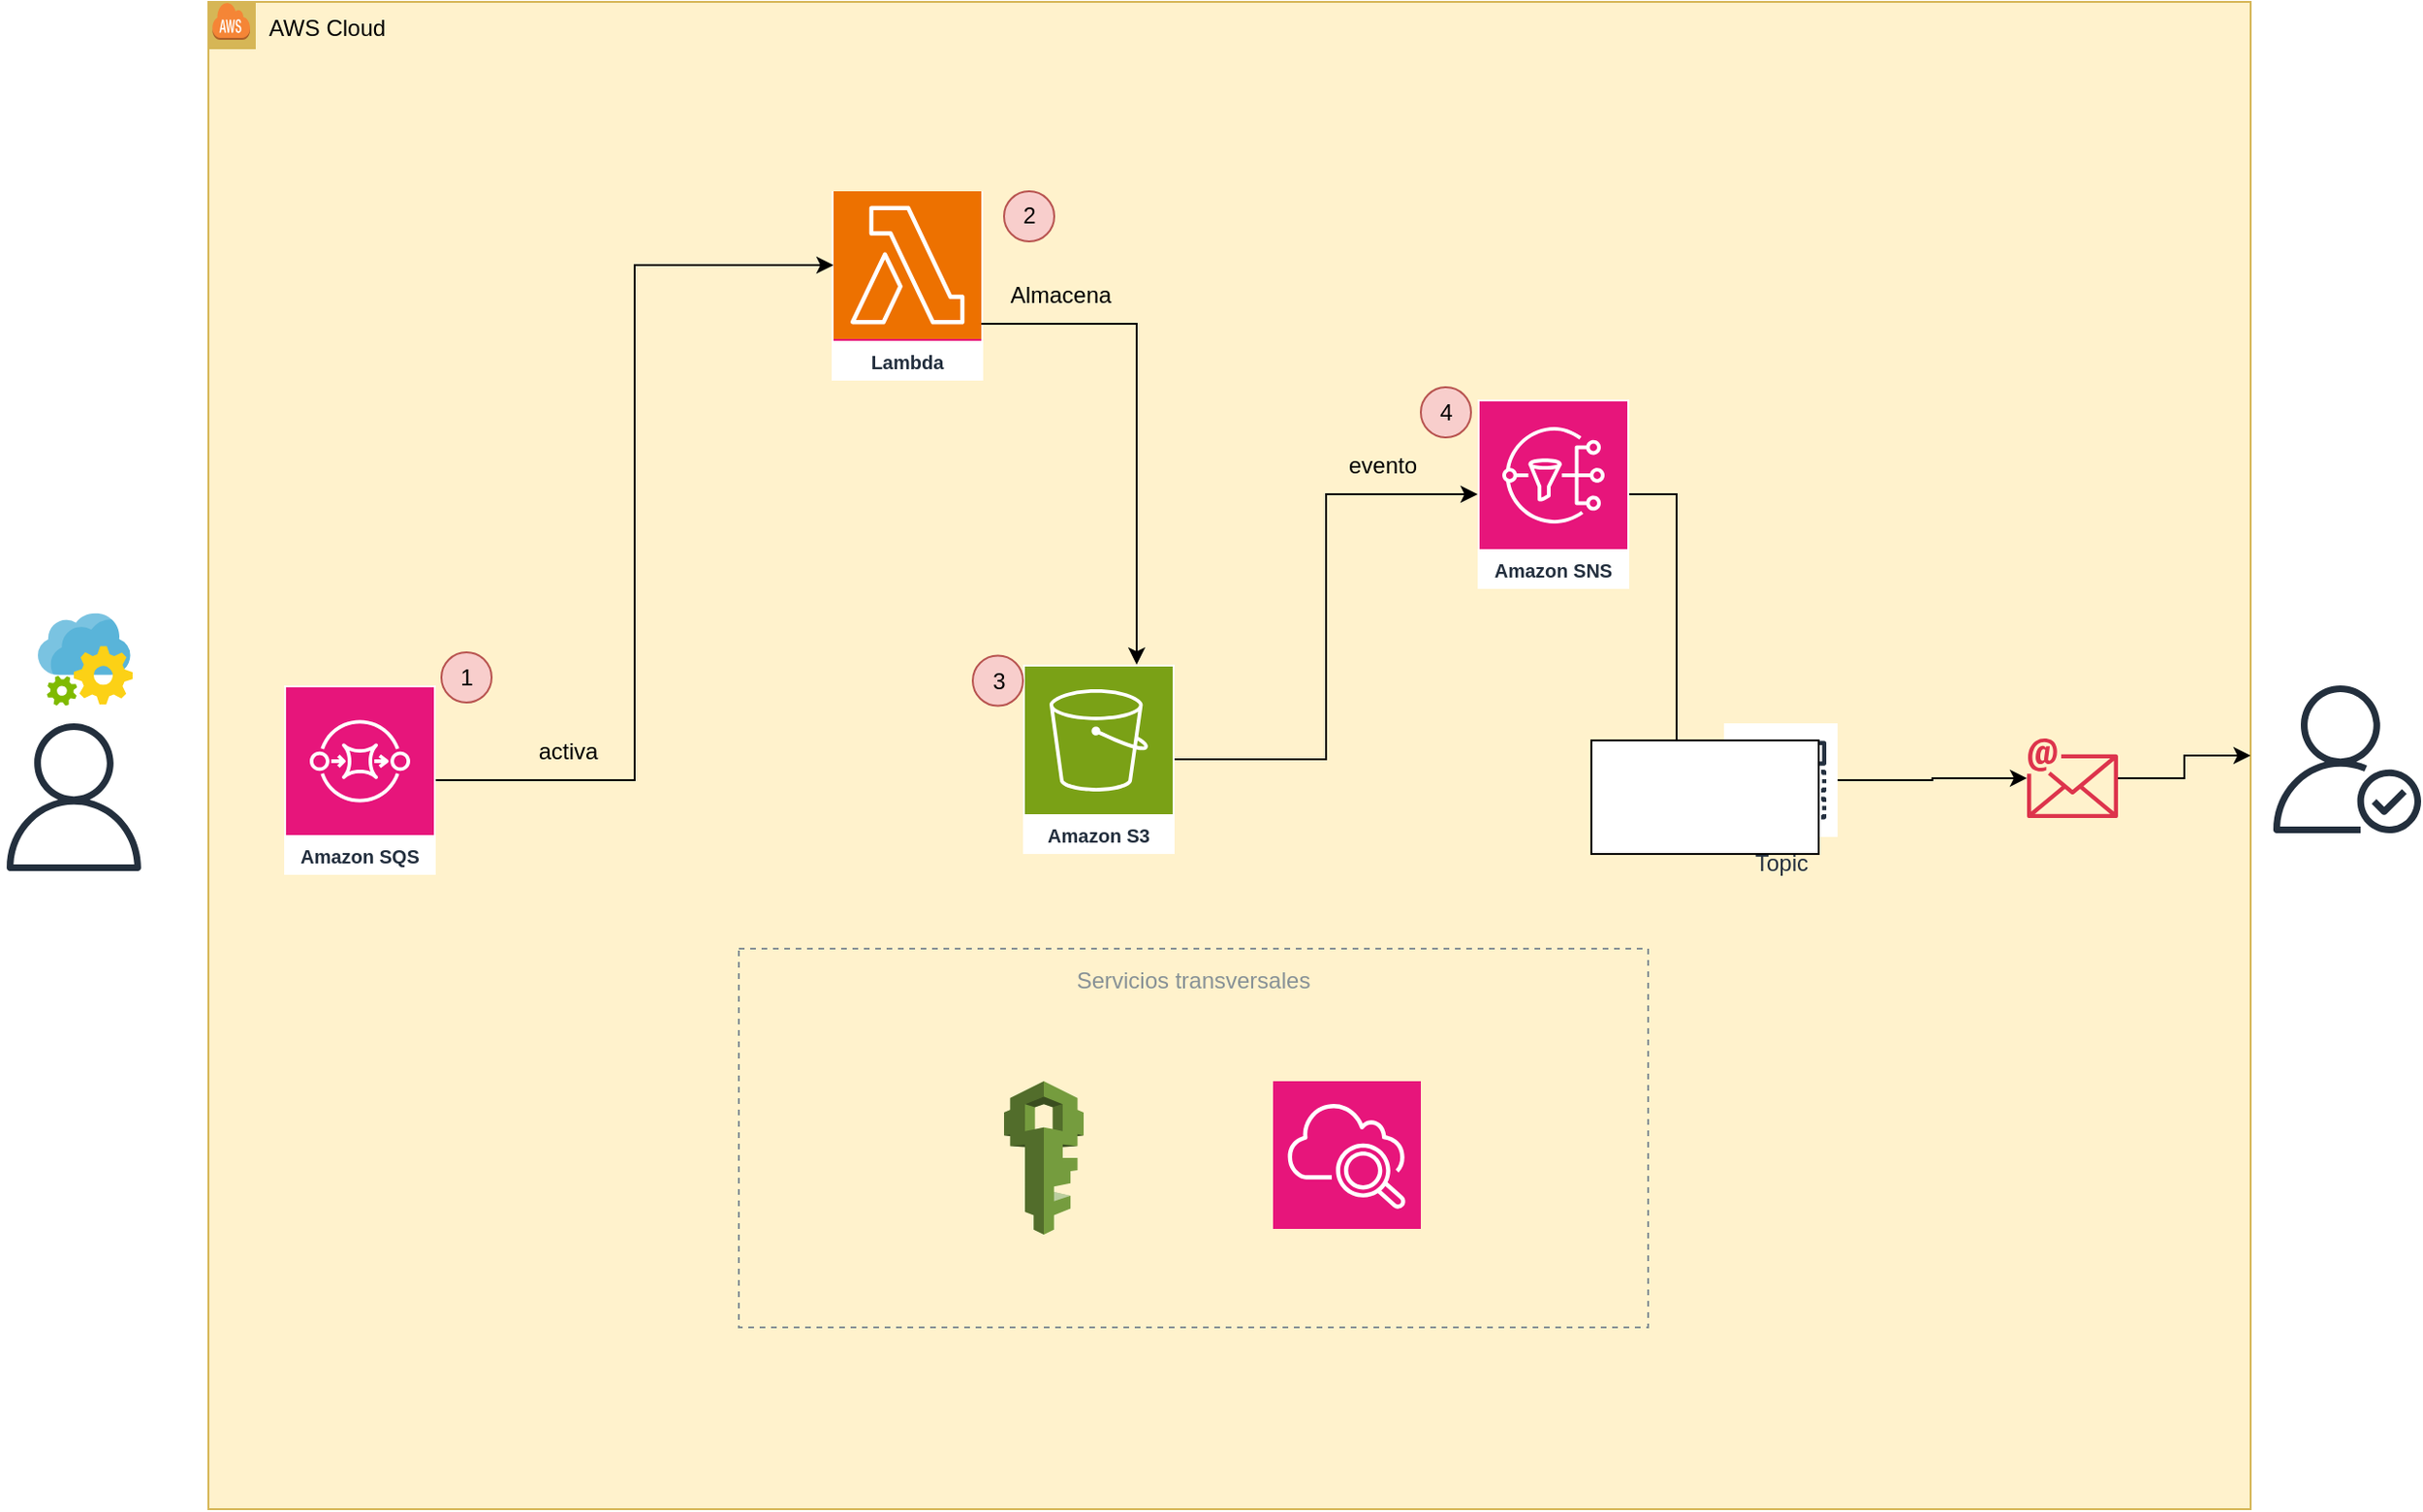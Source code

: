 <mxfile version="24.8.4">
  <diagram name="Página-1" id="q6vjIyBOqwrU2EMw6Zm3">
    <mxGraphModel dx="2559" dy="3230" grid="1" gridSize="10" guides="1" tooltips="1" connect="1" arrows="1" fold="1" page="1" pageScale="1" pageWidth="827" pageHeight="1169" math="0" shadow="0">
      <root>
        <mxCell id="0" />
        <mxCell id="1" parent="0" />
        <mxCell id="tb1RHoqSBSulVYjN283y-7" value="AWS Cloud" style="points=[[0,0],[0.25,0],[0.5,0],[0.75,0],[1,0],[1,0.25],[1,0.5],[1,0.75],[1,1],[0.75,1],[0.5,1],[0.25,1],[0,1],[0,0.75],[0,0.5],[0,0.25]];outlineConnect=0;html=1;whiteSpace=wrap;fontSize=12;fontStyle=0;container=1;pointerEvents=0;collapsible=0;recursiveResize=0;shape=mxgraph.aws4.group;grIcon=mxgraph.aws4.group_aws_cloud;strokeColor=#d6b656;fillColor=#fff2cc;verticalAlign=top;align=left;spacingLeft=30;dashed=0;rotation=0;" parent="1" vertex="1">
          <mxGeometry x="-510" y="-2280" width="1078" height="796" as="geometry" />
        </mxCell>
        <mxCell id="tb1RHoqSBSulVYjN283y-2" value="" style="dashed=0;html=1;shape=mxgraph.aws3.cloud;fillColor=#F58536;gradientColor=none;dashed=0;" parent="tb1RHoqSBSulVYjN283y-7" vertex="1">
          <mxGeometry x="2" width="20" height="20" as="geometry" />
        </mxCell>
        <mxCell id="g1cawl0q5QP8x0kEphEZ-47" value="Amazon SQS" style="sketch=0;outlineConnect=0;fontColor=#232F3E;gradientColor=none;strokeColor=#ffffff;fillColor=#e7157b;dashed=0;verticalLabelPosition=middle;verticalAlign=bottom;align=center;html=1;whiteSpace=wrap;fontSize=10;fontStyle=1;spacing=3;shape=mxgraph.aws4.productIcon;prIcon=mxgraph.aws4.sqs;" vertex="1" parent="tb1RHoqSBSulVYjN283y-7">
          <mxGeometry x="40" y="361" width="80" height="100" as="geometry" />
        </mxCell>
        <mxCell id="g1cawl0q5QP8x0kEphEZ-48" value="Lambda" style="sketch=0;outlineConnect=0;fontColor=#232F3E;gradientColor=none;strokeColor=#ffffff;fillColor=#e7157b;dashed=0;verticalLabelPosition=middle;verticalAlign=bottom;align=center;html=1;whiteSpace=wrap;fontSize=10;fontStyle=1;spacing=3;shape=mxgraph.aws4.productIcon;prIcon=mxgraph.aws4.sqs;" vertex="1" parent="tb1RHoqSBSulVYjN283y-7">
          <mxGeometry x="329" y="100" width="80" height="100" as="geometry" />
        </mxCell>
        <mxCell id="g1cawl0q5QP8x0kEphEZ-49" style="edgeStyle=elbowEdgeStyle;rounded=0;orthogonalLoop=1;jettySize=auto;html=1;verticalAlign=middle;elbow=vertical;" edge="1" parent="tb1RHoqSBSulVYjN283y-7" source="g1cawl0q5QP8x0kEphEZ-50" target="g1cawl0q5QP8x0kEphEZ-57">
          <mxGeometry relative="1" as="geometry">
            <Array as="points">
              <mxPoint x="490" y="170" />
            </Array>
          </mxGeometry>
        </mxCell>
        <mxCell id="g1cawl0q5QP8x0kEphEZ-50" value="" style="sketch=0;points=[[0,0,0],[0.25,0,0],[0.5,0,0],[0.75,0,0],[1,0,0],[0,1,0],[0.25,1,0],[0.5,1,0],[0.75,1,0],[1,1,0],[0,0.25,0],[0,0.5,0],[0,0.75,0],[1,0.25,0],[1,0.5,0],[1,0.75,0]];outlineConnect=0;fontColor=#232F3E;fillColor=#ED7100;strokeColor=#ffffff;dashed=0;verticalLabelPosition=bottom;verticalAlign=top;align=center;html=1;fontSize=12;fontStyle=0;aspect=fixed;shape=mxgraph.aws4.resourceIcon;resIcon=mxgraph.aws4.lambda;" vertex="1" parent="tb1RHoqSBSulVYjN283y-7">
          <mxGeometry x="330" y="100" width="78" height="78" as="geometry" />
        </mxCell>
        <mxCell id="g1cawl0q5QP8x0kEphEZ-51" style="edgeStyle=elbowEdgeStyle;rounded=0;orthogonalLoop=1;jettySize=auto;html=1;" edge="1" parent="tb1RHoqSBSulVYjN283y-7" source="g1cawl0q5QP8x0kEphEZ-52" target="g1cawl0q5QP8x0kEphEZ-63">
          <mxGeometry relative="1" as="geometry" />
        </mxCell>
        <mxCell id="g1cawl0q5QP8x0kEphEZ-52" value="Amazon SNS" style="sketch=0;outlineConnect=0;fontColor=#232F3E;gradientColor=none;strokeColor=#ffffff;fillColor=#e7157b;dashed=0;verticalLabelPosition=middle;verticalAlign=bottom;align=center;html=1;whiteSpace=wrap;fontSize=10;fontStyle=1;spacing=3;shape=mxgraph.aws4.productIcon;prIcon=mxgraph.aws4.sns;" vertex="1" parent="tb1RHoqSBSulVYjN283y-7">
          <mxGeometry x="670" y="210" width="80" height="100" as="geometry" />
        </mxCell>
        <mxCell id="g1cawl0q5QP8x0kEphEZ-53" value="Servicios transversales" style="outlineConnect=0;gradientColor=none;html=1;whiteSpace=wrap;fontSize=12;fontStyle=0;strokeColor=#879196;fillColor=none;verticalAlign=top;align=center;fontColor=#879196;dashed=1;spacingTop=3;" vertex="1" parent="tb1RHoqSBSulVYjN283y-7">
          <mxGeometry x="280" y="500" width="480" height="200" as="geometry" />
        </mxCell>
        <mxCell id="g1cawl0q5QP8x0kEphEZ-54" value="" style="outlineConnect=0;dashed=0;verticalLabelPosition=bottom;verticalAlign=top;align=center;html=1;shape=mxgraph.aws3.iam;fillColor=#759C3E;gradientColor=none;" vertex="1" parent="tb1RHoqSBSulVYjN283y-7">
          <mxGeometry x="420" y="570" width="42" height="81" as="geometry" />
        </mxCell>
        <mxCell id="g1cawl0q5QP8x0kEphEZ-55" value="" style="sketch=0;points=[[0,0,0],[0.25,0,0],[0.5,0,0],[0.75,0,0],[1,0,0],[0,1,0],[0.25,1,0],[0.5,1,0],[0.75,1,0],[1,1,0],[0,0.25,0],[0,0.5,0],[0,0.75,0],[1,0.25,0],[1,0.5,0],[1,0.75,0]];points=[[0,0,0],[0.25,0,0],[0.5,0,0],[0.75,0,0],[1,0,0],[0,1,0],[0.25,1,0],[0.5,1,0],[0.75,1,0],[1,1,0],[0,0.25,0],[0,0.5,0],[0,0.75,0],[1,0.25,0],[1,0.5,0],[1,0.75,0]];outlineConnect=0;fontColor=#232F3E;fillColor=#E7157B;strokeColor=#ffffff;dashed=0;verticalLabelPosition=bottom;verticalAlign=top;align=center;html=1;fontSize=12;fontStyle=0;aspect=fixed;shape=mxgraph.aws4.resourceIcon;resIcon=mxgraph.aws4.cloudwatch_2;" vertex="1" parent="tb1RHoqSBSulVYjN283y-7">
          <mxGeometry x="562" y="570" width="78" height="78" as="geometry" />
        </mxCell>
        <mxCell id="g1cawl0q5QP8x0kEphEZ-56" style="edgeStyle=elbowEdgeStyle;rounded=0;orthogonalLoop=1;jettySize=auto;html=1;" edge="1" parent="tb1RHoqSBSulVYjN283y-7" source="g1cawl0q5QP8x0kEphEZ-57" target="g1cawl0q5QP8x0kEphEZ-52">
          <mxGeometry relative="1" as="geometry" />
        </mxCell>
        <mxCell id="g1cawl0q5QP8x0kEphEZ-57" value="Amazon S3" style="sketch=0;outlineConnect=0;fontColor=#232F3E;gradientColor=none;strokeColor=#ffffff;fillColor=#7aa116;dashed=0;verticalLabelPosition=middle;verticalAlign=bottom;align=center;html=1;whiteSpace=wrap;fontSize=10;fontStyle=1;spacing=3;shape=mxgraph.aws4.productIcon;prIcon=mxgraph.aws4.s3;" vertex="1" parent="tb1RHoqSBSulVYjN283y-7">
          <mxGeometry x="430" y="350" width="80" height="100" as="geometry" />
        </mxCell>
        <mxCell id="g1cawl0q5QP8x0kEphEZ-72" style="edgeStyle=elbowEdgeStyle;rounded=0;orthogonalLoop=1;jettySize=auto;html=1;entryX=1;entryY=0.5;entryDx=0;entryDy=0;fillColor=#FFE599;" edge="1" parent="tb1RHoqSBSulVYjN283y-7" source="g1cawl0q5QP8x0kEphEZ-58" target="tb1RHoqSBSulVYjN283y-7">
          <mxGeometry relative="1" as="geometry" />
        </mxCell>
        <mxCell id="g1cawl0q5QP8x0kEphEZ-58" value="" style="sketch=0;outlineConnect=0;fontColor=#232F3E;gradientColor=none;fillColor=#DD344C;strokeColor=none;dashed=0;verticalLabelPosition=bottom;verticalAlign=top;align=center;html=1;fontSize=12;fontStyle=0;aspect=fixed;shape=mxgraph.aws4.email;" vertex="1" parent="tb1RHoqSBSulVYjN283y-7">
          <mxGeometry x="960" y="388.77" width="48" height="42.46" as="geometry" />
        </mxCell>
        <mxCell id="g1cawl0q5QP8x0kEphEZ-62" value="" style="edgeStyle=orthogonalEdgeStyle;rounded=0;orthogonalLoop=1;jettySize=auto;html=1;" edge="1" parent="tb1RHoqSBSulVYjN283y-7" source="g1cawl0q5QP8x0kEphEZ-63" target="g1cawl0q5QP8x0kEphEZ-58">
          <mxGeometry relative="1" as="geometry" />
        </mxCell>
        <mxCell id="g1cawl0q5QP8x0kEphEZ-63" value="Topic" style="sketch=0;outlineConnect=0;fontColor=#232F3E;gradientColor=none;strokeColor=#232F3E;fillColor=#ffffff;dashed=0;verticalLabelPosition=bottom;verticalAlign=top;align=center;html=1;fontSize=12;fontStyle=0;aspect=fixed;shape=mxgraph.aws4.resourceIcon;resIcon=mxgraph.aws4.topic;" vertex="1" parent="tb1RHoqSBSulVYjN283y-7">
          <mxGeometry x="800" y="381" width="60" height="60" as="geometry" />
        </mxCell>
        <mxCell id="g1cawl0q5QP8x0kEphEZ-64" style="edgeStyle=orthogonalEdgeStyle;rounded=0;orthogonalLoop=1;jettySize=auto;html=1;entryX=0;entryY=0.5;entryDx=0;entryDy=0;entryPerimeter=0;" edge="1" parent="tb1RHoqSBSulVYjN283y-7" source="g1cawl0q5QP8x0kEphEZ-47" target="g1cawl0q5QP8x0kEphEZ-50">
          <mxGeometry relative="1" as="geometry" />
        </mxCell>
        <mxCell id="g1cawl0q5QP8x0kEphEZ-65" value="activa" style="text;strokeColor=none;align=center;fillColor=none;html=1;verticalAlign=middle;whiteSpace=wrap;rounded=0;" vertex="1" parent="tb1RHoqSBSulVYjN283y-7">
          <mxGeometry x="160" y="381" width="60" height="30" as="geometry" />
        </mxCell>
        <mxCell id="g1cawl0q5QP8x0kEphEZ-66" value="Almacena" style="text;strokeColor=none;align=center;fillColor=none;html=1;verticalAlign=middle;whiteSpace=wrap;rounded=0;" vertex="1" parent="tb1RHoqSBSulVYjN283y-7">
          <mxGeometry x="420" y="140" width="60" height="30" as="geometry" />
        </mxCell>
        <mxCell id="g1cawl0q5QP8x0kEphEZ-67" value="evento" style="text;strokeColor=none;align=center;fillColor=none;html=1;verticalAlign=middle;whiteSpace=wrap;rounded=0;" vertex="1" parent="tb1RHoqSBSulVYjN283y-7">
          <mxGeometry x="590" y="230" width="60" height="30" as="geometry" />
        </mxCell>
        <mxCell id="g1cawl0q5QP8x0kEphEZ-68" value="1" style="ellipse;whiteSpace=wrap;html=1;aspect=fixed;fillColor=#f8cecc;strokeColor=#b85450;" vertex="1" parent="tb1RHoqSBSulVYjN283y-7">
          <mxGeometry x="123" y="343.5" width="26.5" height="26.5" as="geometry" />
        </mxCell>
        <mxCell id="g1cawl0q5QP8x0kEphEZ-69" value="2" style="ellipse;whiteSpace=wrap;html=1;aspect=fixed;fillColor=#f8cecc;strokeColor=#b85450;" vertex="1" parent="tb1RHoqSBSulVYjN283y-7">
          <mxGeometry x="420" y="100" width="26.5" height="26.5" as="geometry" />
        </mxCell>
        <mxCell id="g1cawl0q5QP8x0kEphEZ-70" value="3" style="ellipse;whiteSpace=wrap;html=1;aspect=fixed;fillColor=#f8cecc;strokeColor=#b85450;" vertex="1" parent="tb1RHoqSBSulVYjN283y-7">
          <mxGeometry x="403.5" y="345.25" width="26.5" height="26.5" as="geometry" />
        </mxCell>
        <mxCell id="g1cawl0q5QP8x0kEphEZ-71" value="4" style="ellipse;whiteSpace=wrap;html=1;aspect=fixed;fillColor=#f8cecc;strokeColor=#b85450;" vertex="1" parent="tb1RHoqSBSulVYjN283y-7">
          <mxGeometry x="640" y="203.5" width="26.5" height="26.5" as="geometry" />
        </mxCell>
        <mxCell id="g1cawl0q5QP8x0kEphEZ-60" value="" style="sketch=0;outlineConnect=0;fontColor=#232F3E;gradientColor=none;fillColor=#232F3D;strokeColor=none;dashed=0;verticalLabelPosition=bottom;verticalAlign=top;align=center;html=1;fontSize=12;fontStyle=0;aspect=fixed;pointerEvents=1;shape=mxgraph.aws4.user;" vertex="1" parent="1">
          <mxGeometry x="-620" y="-1899" width="78" height="78" as="geometry" />
        </mxCell>
        <mxCell id="g1cawl0q5QP8x0kEphEZ-61" value="" style="image;sketch=0;aspect=fixed;html=1;points=[];align=center;fontSize=12;image=img/lib/mscae/App_Configuration.svg;" vertex="1" parent="1">
          <mxGeometry x="-600" y="-1957.25" width="50" height="49" as="geometry" />
        </mxCell>
        <mxCell id="g1cawl0q5QP8x0kEphEZ-59" value="" style="sketch=0;outlineConnect=0;fontColor=#232F3E;gradientColor=none;fillColor=#232F3D;strokeColor=none;dashed=0;verticalLabelPosition=bottom;verticalAlign=top;align=center;html=1;fontSize=12;fontStyle=0;aspect=fixed;pointerEvents=1;shape=mxgraph.aws4.authenticated_user;" vertex="1" parent="1">
          <mxGeometry x="580" y="-1919" width="78" height="78" as="geometry" />
        </mxCell>
        <mxCell id="g1cawl0q5QP8x0kEphEZ-75" value="" style="rounded=0;whiteSpace=wrap;html=1;" vertex="1" parent="1">
          <mxGeometry x="220" y="-1890" width="120" height="60" as="geometry" />
        </mxCell>
      </root>
    </mxGraphModel>
  </diagram>
</mxfile>
